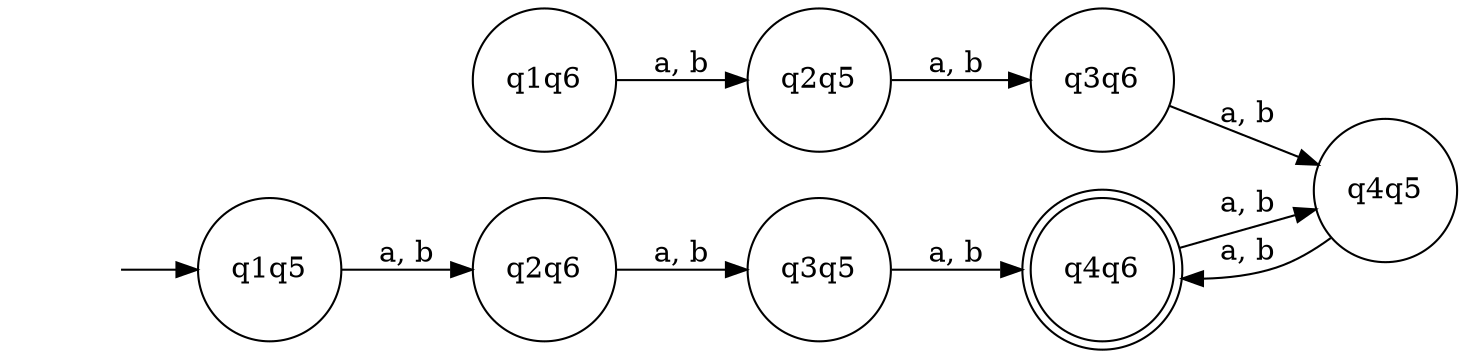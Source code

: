 digraph task2_2 {
    rankdir=LR;
    node [shape = doublecircle];  q4q6;
    node [shape = circle];
    "" [shape = none];
    "" -> q1q5;
    q1q5 -> q2q6 [label = "a, b"];
    q1q6 -> q2q5 [label = "a, b"];
    q2q5 -> q3q6 [label = "a, b"];
    q2q6 -> q3q5 [label = "a, b"];
    q3q5 -> q4q6 [label = "a, b"];
    q3q6 -> q4q5 [label = "a, b"];
    q4q5 -> q4q6 [label = "a, b"];
    q4q6 -> q4q5 [label = "a, b"];
}
